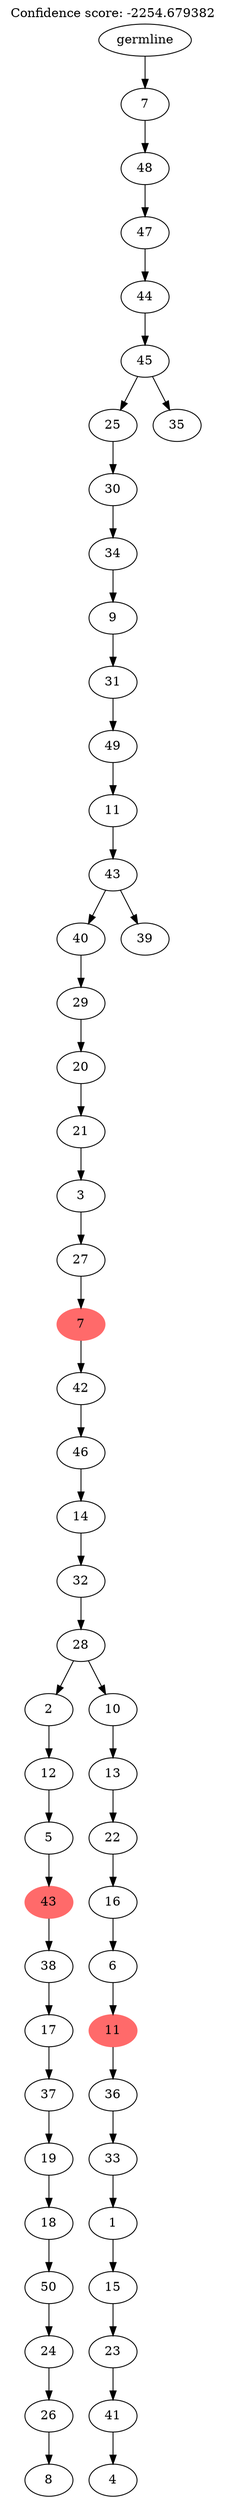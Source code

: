 digraph g {
	"51" -> "52";
	"52" [label="8"];
	"50" -> "51";
	"51" [label="26"];
	"49" -> "50";
	"50" [label="24"];
	"48" -> "49";
	"49" [label="50"];
	"47" -> "48";
	"48" [label="18"];
	"46" -> "47";
	"47" [label="19"];
	"45" -> "46";
	"46" [label="37"];
	"44" -> "45";
	"45" [label="17"];
	"43" -> "44";
	"44" [label="38"];
	"42" -> "43";
	"43" [color=indianred1, style=filled, label="43"];
	"41" -> "42";
	"42" [label="5"];
	"40" -> "41";
	"41" [label="12"];
	"38" -> "39";
	"39" [label="4"];
	"37" -> "38";
	"38" [label="41"];
	"36" -> "37";
	"37" [label="23"];
	"35" -> "36";
	"36" [label="15"];
	"34" -> "35";
	"35" [label="1"];
	"33" -> "34";
	"34" [label="33"];
	"32" -> "33";
	"33" [label="36"];
	"31" -> "32";
	"32" [color=indianred1, style=filled, label="11"];
	"30" -> "31";
	"31" [label="6"];
	"29" -> "30";
	"30" [label="16"];
	"28" -> "29";
	"29" [label="22"];
	"27" -> "28";
	"28" [label="13"];
	"26" -> "27";
	"27" [label="10"];
	"26" -> "40";
	"40" [label="2"];
	"25" -> "26";
	"26" [label="28"];
	"24" -> "25";
	"25" [label="32"];
	"23" -> "24";
	"24" [label="14"];
	"22" -> "23";
	"23" [label="46"];
	"21" -> "22";
	"22" [label="42"];
	"20" -> "21";
	"21" [color=indianred1, style=filled, label="7"];
	"19" -> "20";
	"20" [label="27"];
	"18" -> "19";
	"19" [label="3"];
	"17" -> "18";
	"18" [label="21"];
	"16" -> "17";
	"17" [label="20"];
	"15" -> "16";
	"16" [label="29"];
	"13" -> "14";
	"14" [label="39"];
	"13" -> "15";
	"15" [label="40"];
	"12" -> "13";
	"13" [label="43"];
	"11" -> "12";
	"12" [label="11"];
	"10" -> "11";
	"11" [label="49"];
	"9" -> "10";
	"10" [label="31"];
	"8" -> "9";
	"9" [label="9"];
	"7" -> "8";
	"8" [label="34"];
	"6" -> "7";
	"7" [label="30"];
	"5" -> "6";
	"6" [label="25"];
	"5" -> "53";
	"53" [label="35"];
	"4" -> "5";
	"5" [label="45"];
	"3" -> "4";
	"4" [label="44"];
	"2" -> "3";
	"3" [label="47"];
	"1" -> "2";
	"2" [label="48"];
	"0" -> "1";
	"1" [label="7"];
	"0" [label="germline"];
	labelloc="t";
	label="Confidence score: -2254.679382";
}

